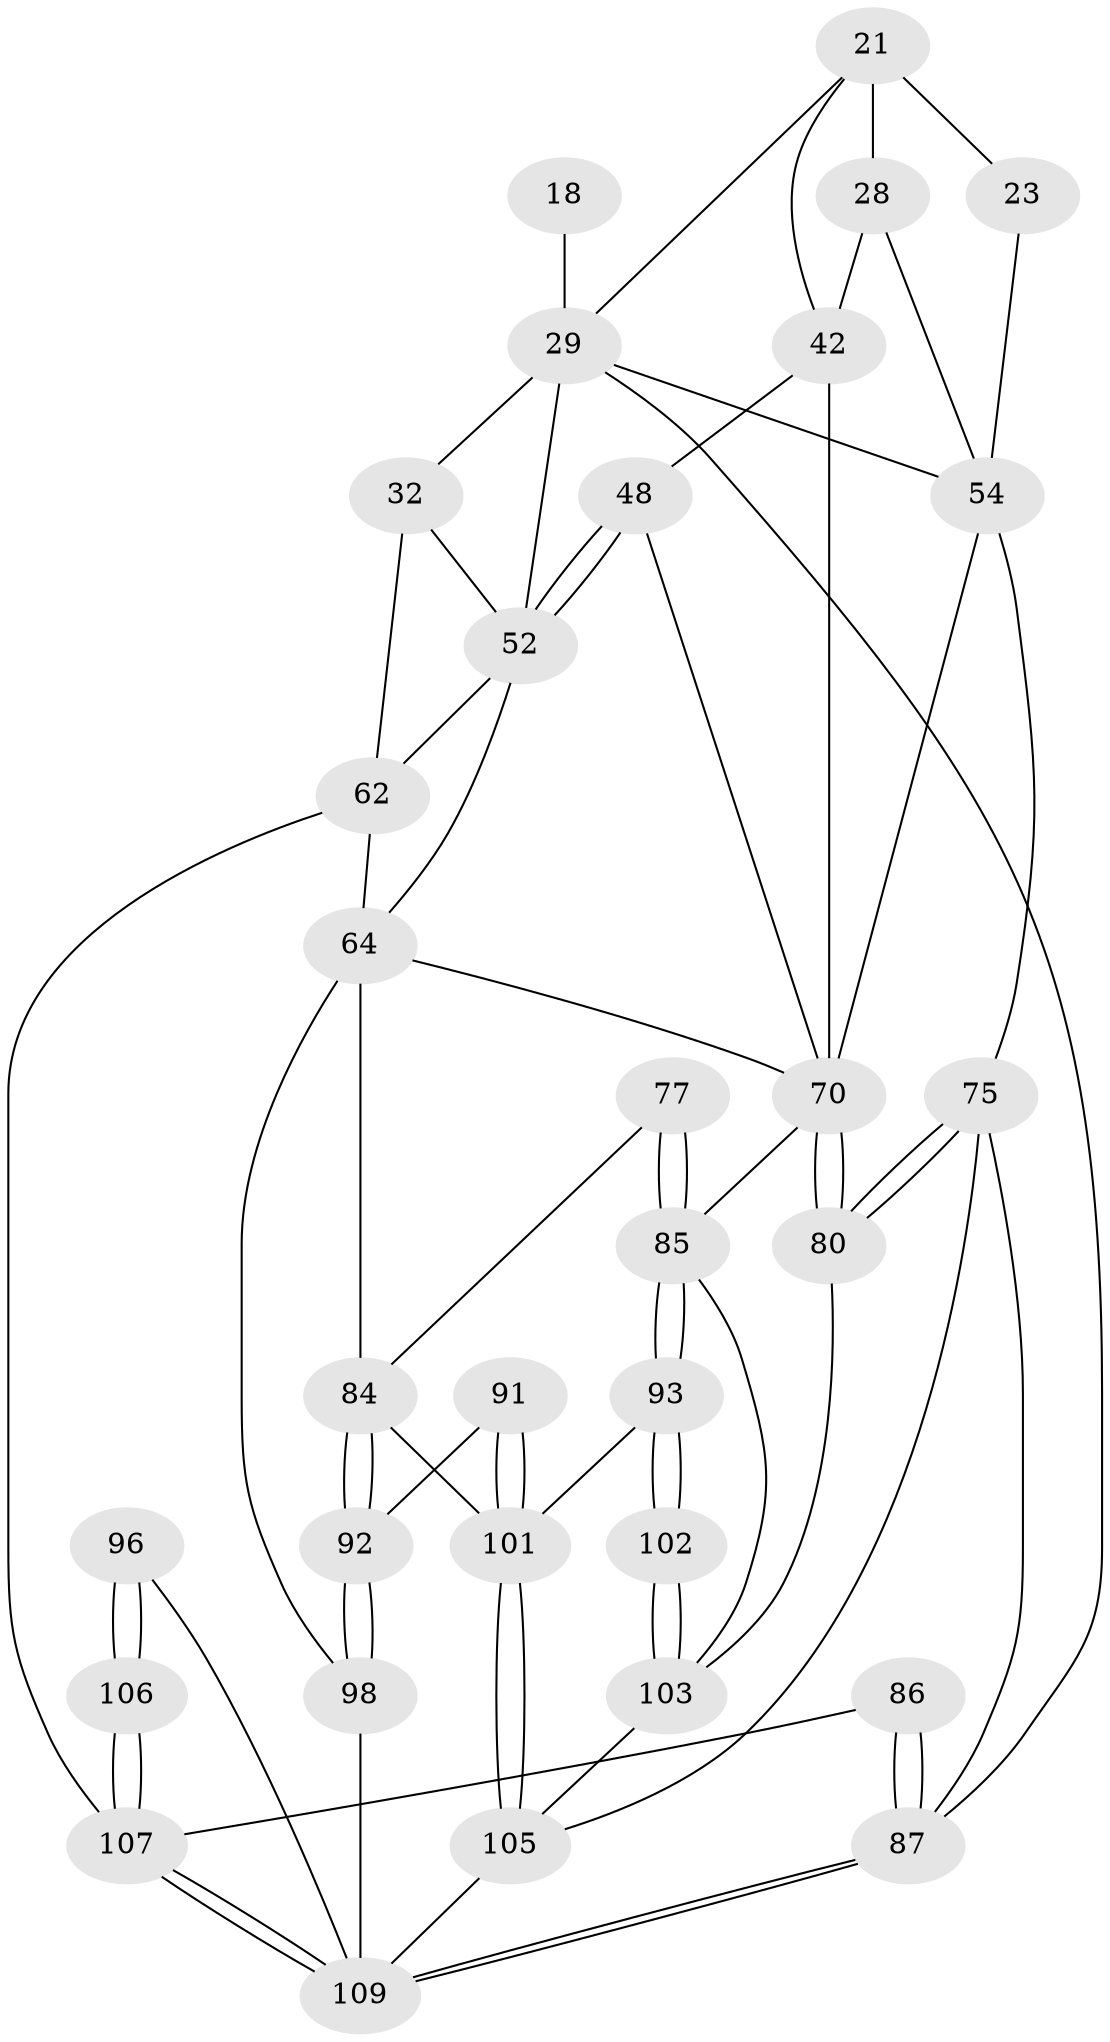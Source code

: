 // original degree distribution, {3: 0.01834862385321101, 6: 0.1926605504587156, 5: 0.5688073394495413, 4: 0.22018348623853212}
// Generated by graph-tools (version 1.1) at 2025/05/03/04/25 22:05:47]
// undirected, 32 vertices, 72 edges
graph export_dot {
graph [start="1"]
  node [color=gray90,style=filled];
  18 [pos="+0.3172783022377202+0.20674697452819668"];
  21 [pos="+0.5829889182173621+0.21363241131812982",super="+20+19+7"];
  23 [pos="+0.820878890900291+0.2078299392712382",super="+22+14"];
  28 [pos="+1+0.4204665287164995",super="+26"];
  29 [pos="+0.1210259372538854+0.11904273803417194",super="+11+12+17"];
  32 [pos="+0.1274701646151354+0.19321644714904224",super="+31+30"];
  42 [pos="+0.8694625092486212+0.4531951073279284",super="+37+39"];
  48 [pos="+0.49772306247034714+0.5709732038544814",super="+47+40"];
  52 [pos="+0.4866322154075742+0.5894559333960002",super="+49+43"];
  54 [pos="+0.958411338371798+0.6212936981575238",super="+53+4+24"];
  62 [pos="+0.30680227215037703+0.6055662035303896",super="+50+51"];
  64 [pos="+0.4512553159315761+0.7714805275655563",super="+59+61"];
  70 [pos="+0.8596161271743075+0.6992359447446684",super="+67+55+57"];
  75 [pos="+1+0.8902115435529734",super="+74"];
  77 [pos="+0.6762852531734775+0.7756187448280967"];
  80 [pos="+1+0.8411944823511647"];
  84 [pos="+0.5261320501114926+0.7787718531652911",super="+79"];
  85 [pos="+0.7464238653859473+0.8520690104481969",super="+83+68+69"];
  86 [pos="+0+0.8055049306181296",super="+36"];
  87 [pos="+0+1",super="+9"];
  91 [pos="+0.5718204343839574+0.9281166270379643"];
  92 [pos="+0.5575944250891142+0.9151965865972514"];
  93 [pos="+0.7439781150567701+0.8617405289556638"];
  96 [pos="+0.2753984923639866+0.9200973848388565"];
  98 [pos="+0.39063311658833716+0.9231332438197183",super="+65+66"];
  101 [pos="+0.6083922137242794+1",super="+94+90"];
  102 [pos="+0.7658398734183254+0.9744690244163542"];
  103 [pos="+0.7594442410673842+1",super="+81+82"];
  105 [pos="+0.6674901530103888+1",super="+104"];
  106 [pos="+0.2040527374598477+0.9894970573263563",super="+100+97"];
  107 [pos="+0.16457077445127838+1",super="+89+88"];
  109 [pos="+0.1639866782532658+1",super="+108"];
  18 -- 29 [weight=3];
  21 -- 28;
  21 -- 29 [weight=2];
  21 -- 23 [weight=3];
  21 -- 42;
  23 -- 54 [weight=2];
  28 -- 42 [weight=2];
  28 -- 54 [weight=2];
  29 -- 32 [weight=2];
  29 -- 87 [weight=2];
  29 -- 54;
  29 -- 52;
  32 -- 62 [weight=2];
  32 -- 52;
  42 -- 70 [weight=2];
  42 -- 48;
  48 -- 52 [weight=3];
  48 -- 52;
  48 -- 70;
  52 -- 62;
  52 -- 64;
  54 -- 70 [weight=2];
  54 -- 75 [weight=2];
  62 -- 107 [weight=2];
  62 -- 64;
  64 -- 84 [weight=2];
  64 -- 98 [weight=2];
  64 -- 70;
  70 -- 80;
  70 -- 80;
  70 -- 85 [weight=2];
  75 -- 80;
  75 -- 80;
  75 -- 87;
  75 -- 105;
  77 -- 85 [weight=2];
  77 -- 85;
  77 -- 84;
  80 -- 103;
  84 -- 92;
  84 -- 92;
  84 -- 101;
  85 -- 93;
  85 -- 93;
  85 -- 103;
  86 -- 87 [weight=2];
  86 -- 87;
  86 -- 107 [weight=2];
  87 -- 109;
  87 -- 109;
  91 -- 92;
  91 -- 101 [weight=2];
  91 -- 101;
  92 -- 98;
  92 -- 98;
  93 -- 102;
  93 -- 102;
  93 -- 101;
  96 -- 106 [weight=2];
  96 -- 106;
  96 -- 109;
  98 -- 109 [weight=2];
  101 -- 105;
  101 -- 105;
  102 -- 103 [weight=2];
  102 -- 103;
  103 -- 105;
  105 -- 109;
  106 -- 107 [weight=4];
  106 -- 107;
  107 -- 109 [weight=2];
  107 -- 109;
}
